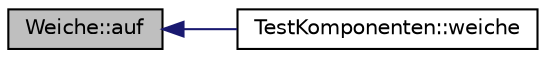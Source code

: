 digraph "Weiche::auf"
{
  edge [fontname="Helvetica",fontsize="10",labelfontname="Helvetica",labelfontsize="10"];
  node [fontname="Helvetica",fontsize="10",shape=record];
  rankdir="LR";
  Node1 [label="Weiche::auf",height=0.2,width=0.4,color="black", fillcolor="grey75", style="filled" fontcolor="black"];
  Node1 -> Node2 [dir="back",color="midnightblue",fontsize="10",style="solid",fontname="Helvetica"];
  Node2 [label="TestKomponenten::weiche",height=0.2,width=0.4,color="black", fillcolor="white", style="filled",URL="$class_test_komponenten.html#ac48ab1eb4b0e34ec1a193a5ac64b91b2"];
}
